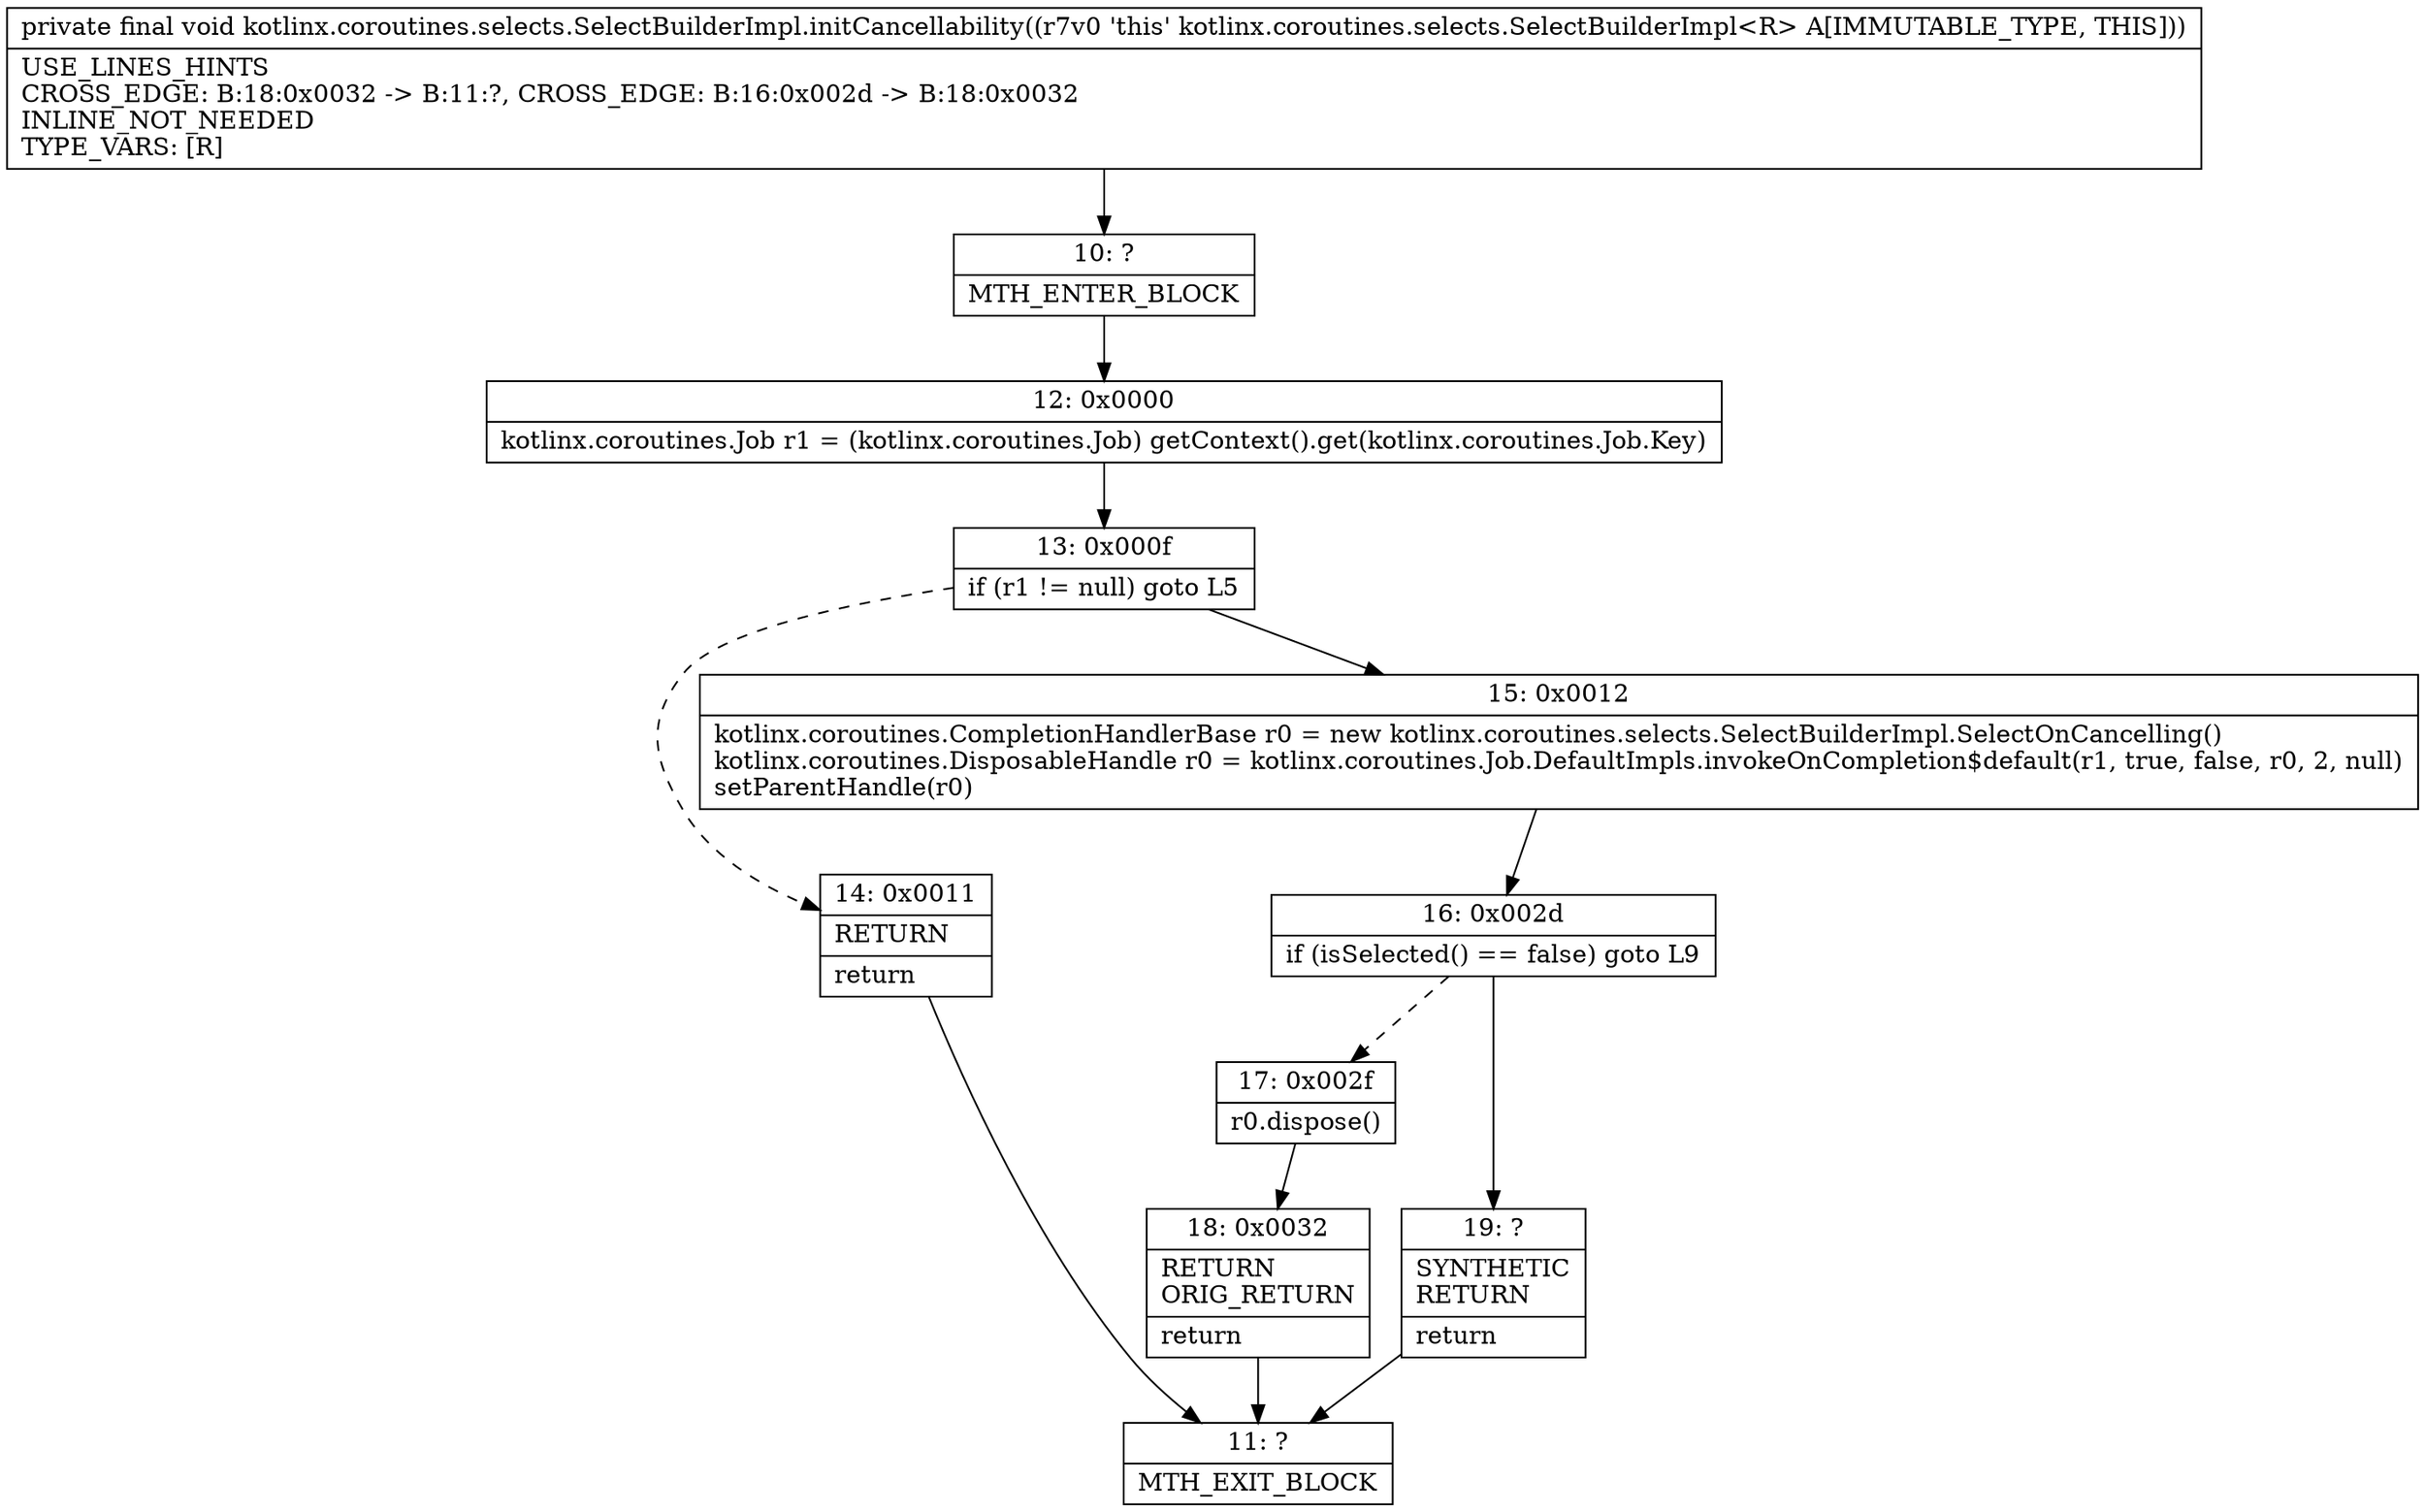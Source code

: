 digraph "CFG forkotlinx.coroutines.selects.SelectBuilderImpl.initCancellability()V" {
Node_10 [shape=record,label="{10\:\ ?|MTH_ENTER_BLOCK\l}"];
Node_12 [shape=record,label="{12\:\ 0x0000|kotlinx.coroutines.Job r1 = (kotlinx.coroutines.Job) getContext().get(kotlinx.coroutines.Job.Key)\l}"];
Node_13 [shape=record,label="{13\:\ 0x000f|if (r1 != null) goto L5\l}"];
Node_14 [shape=record,label="{14\:\ 0x0011|RETURN\l|return\l}"];
Node_11 [shape=record,label="{11\:\ ?|MTH_EXIT_BLOCK\l}"];
Node_15 [shape=record,label="{15\:\ 0x0012|kotlinx.coroutines.CompletionHandlerBase r0 = new kotlinx.coroutines.selects.SelectBuilderImpl.SelectOnCancelling()\lkotlinx.coroutines.DisposableHandle r0 = kotlinx.coroutines.Job.DefaultImpls.invokeOnCompletion$default(r1, true, false, r0, 2, null)\lsetParentHandle(r0)\l}"];
Node_16 [shape=record,label="{16\:\ 0x002d|if (isSelected() == false) goto L9\l}"];
Node_17 [shape=record,label="{17\:\ 0x002f|r0.dispose()\l}"];
Node_18 [shape=record,label="{18\:\ 0x0032|RETURN\lORIG_RETURN\l|return\l}"];
Node_19 [shape=record,label="{19\:\ ?|SYNTHETIC\lRETURN\l|return\l}"];
MethodNode[shape=record,label="{private final void kotlinx.coroutines.selects.SelectBuilderImpl.initCancellability((r7v0 'this' kotlinx.coroutines.selects.SelectBuilderImpl\<R\> A[IMMUTABLE_TYPE, THIS]))  | USE_LINES_HINTS\lCROSS_EDGE: B:18:0x0032 \-\> B:11:?, CROSS_EDGE: B:16:0x002d \-\> B:18:0x0032\lINLINE_NOT_NEEDED\lTYPE_VARS: [R]\l}"];
MethodNode -> Node_10;Node_10 -> Node_12;
Node_12 -> Node_13;
Node_13 -> Node_14[style=dashed];
Node_13 -> Node_15;
Node_14 -> Node_11;
Node_15 -> Node_16;
Node_16 -> Node_17[style=dashed];
Node_16 -> Node_19;
Node_17 -> Node_18;
Node_18 -> Node_11;
Node_19 -> Node_11;
}

